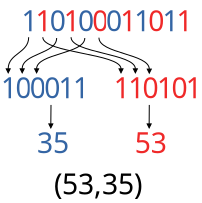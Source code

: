 <?xml version="1.0" encoding="UTF-8"?>
<dia:diagram xmlns:dia="http://www.lysator.liu.se/~alla/dia/">
  <dia:layer name="Background" visible="true" active="true">
    <dia:object type="Standard - BezierLine" version="0" id="O0">
      <dia:attribute name="obj_pos">
        <dia:point val="6.934,1.17"/>
      </dia:attribute>
      <dia:attribute name="obj_bb">
        <dia:rectangle val="5.885,1.915;6.959,3.77"/>
      </dia:attribute>
      <dia:attribute name="bez_points">
        <dia:point val="6.934,1.17"/>
        <dia:point val="6.934,1.97"/>
        <dia:point val="5.91,3.516"/>
        <dia:point val="5.91,4.516"/>
      </dia:attribute>
      <dia:attribute name="corner_types">
        <dia:enum val="0"/>
        <dia:enum val="0"/>
      </dia:attribute>
      <dia:attribute name="line_width">
        <dia:real val="0.05"/>
      </dia:attribute>
      <dia:attribute name="end_arrow">
        <dia:enum val="3"/>
      </dia:attribute>
      <dia:attribute name="end_arrow_length">
        <dia:real val="0.2"/>
      </dia:attribute>
      <dia:attribute name="end_arrow_width">
        <dia:real val="0.2"/>
      </dia:attribute>
      <dia:attribute name="absolute_start_gap">
        <dia:real val="0.3"/>
      </dia:attribute>
      <dia:attribute name="absolute_end_gap">
        <dia:real val="0.3"/>
      </dia:attribute>
      <dia:connections>
        <dia:connection handle="0" to="O6" connection="8"/>
        <dia:connection handle="3" to="O20" connection="8"/>
      </dia:connections>
    </dia:object>
    <dia:object type="Standard - BezierLine" version="0" id="O1">
      <dia:attribute name="obj_pos">
        <dia:point val="8.333,1.19"/>
      </dia:attribute>
      <dia:attribute name="obj_bb">
        <dia:rectangle val="6.585,1.955;8.358,3.771"/>
      </dia:attribute>
      <dia:attribute name="bez_points">
        <dia:point val="8.333,1.19"/>
        <dia:point val="8.333,1.99"/>
        <dia:point val="6.61,3.536"/>
        <dia:point val="6.61,4.536"/>
      </dia:attribute>
      <dia:attribute name="corner_types">
        <dia:enum val="0"/>
        <dia:enum val="0"/>
      </dia:attribute>
      <dia:attribute name="line_width">
        <dia:real val="0.05"/>
      </dia:attribute>
      <dia:attribute name="end_arrow">
        <dia:enum val="3"/>
      </dia:attribute>
      <dia:attribute name="end_arrow_length">
        <dia:real val="0.2"/>
      </dia:attribute>
      <dia:attribute name="end_arrow_width">
        <dia:real val="0.2"/>
      </dia:attribute>
      <dia:attribute name="absolute_start_gap">
        <dia:real val="0.3"/>
      </dia:attribute>
      <dia:attribute name="absolute_end_gap">
        <dia:real val="0.3"/>
      </dia:attribute>
      <dia:connections>
        <dia:connection handle="0" to="O36" connection="8"/>
        <dia:connection handle="3" to="O44" connection="8"/>
      </dia:connections>
    </dia:object>
    <dia:object type="Standard - BezierLine" version="0" id="O2">
      <dia:attribute name="obj_pos">
        <dia:point val="9.74,1.19"/>
      </dia:attribute>
      <dia:attribute name="obj_bb">
        <dia:rectangle val="7.305,1.955;9.765,3.771"/>
      </dia:attribute>
      <dia:attribute name="bez_points">
        <dia:point val="9.74,1.19"/>
        <dia:point val="9.74,1.99"/>
        <dia:point val="7.33,3.536"/>
        <dia:point val="7.33,4.536"/>
      </dia:attribute>
      <dia:attribute name="corner_types">
        <dia:enum val="0"/>
        <dia:enum val="0"/>
      </dia:attribute>
      <dia:attribute name="line_width">
        <dia:real val="0.05"/>
      </dia:attribute>
      <dia:attribute name="end_arrow">
        <dia:enum val="3"/>
      </dia:attribute>
      <dia:attribute name="end_arrow_length">
        <dia:real val="0.2"/>
      </dia:attribute>
      <dia:attribute name="end_arrow_width">
        <dia:real val="0.2"/>
      </dia:attribute>
      <dia:attribute name="absolute_start_gap">
        <dia:real val="0.3"/>
      </dia:attribute>
      <dia:attribute name="absolute_end_gap">
        <dia:real val="0.3"/>
      </dia:attribute>
      <dia:connections>
        <dia:connection handle="0" to="O38" connection="8"/>
        <dia:connection handle="3" to="O46" connection="8"/>
      </dia:connections>
    </dia:object>
    <dia:object type="Standard - BezierLine" version="0" id="O3">
      <dia:attribute name="obj_pos">
        <dia:point val="7.64,1.17"/>
      </dia:attribute>
      <dia:attribute name="obj_bb">
        <dia:rectangle val="7.615,1.915;11.575,3.771"/>
      </dia:attribute>
      <dia:attribute name="bez_points">
        <dia:point val="7.64,1.17"/>
        <dia:point val="7.64,1.97"/>
        <dia:point val="11.55,3.516"/>
        <dia:point val="11.55,4.516"/>
      </dia:attribute>
      <dia:attribute name="corner_types">
        <dia:enum val="0"/>
        <dia:enum val="0"/>
      </dia:attribute>
      <dia:attribute name="line_width">
        <dia:real val="0.05"/>
      </dia:attribute>
      <dia:attribute name="end_arrow">
        <dia:enum val="3"/>
      </dia:attribute>
      <dia:attribute name="end_arrow_length">
        <dia:real val="0.2"/>
      </dia:attribute>
      <dia:attribute name="end_arrow_width">
        <dia:real val="0.2"/>
      </dia:attribute>
      <dia:attribute name="absolute_start_gap">
        <dia:real val="0.3"/>
      </dia:attribute>
      <dia:attribute name="absolute_end_gap">
        <dia:real val="0.3"/>
      </dia:attribute>
      <dia:connections>
        <dia:connection handle="0" to="O8" connection="8"/>
        <dia:connection handle="3" to="O26" connection="8"/>
      </dia:connections>
    </dia:object>
    <dia:object type="Standard - BezierLine" version="0" id="O4">
      <dia:attribute name="obj_pos">
        <dia:point val="9.053,1.17"/>
      </dia:attribute>
      <dia:attribute name="obj_bb">
        <dia:rectangle val="9.028,1.915;12.293,3.771"/>
      </dia:attribute>
      <dia:attribute name="bez_points">
        <dia:point val="9.053,1.17"/>
        <dia:point val="9.053,1.97"/>
        <dia:point val="12.268,3.516"/>
        <dia:point val="12.268,4.516"/>
      </dia:attribute>
      <dia:attribute name="corner_types">
        <dia:enum val="0"/>
        <dia:enum val="0"/>
      </dia:attribute>
      <dia:attribute name="line_width">
        <dia:real val="0.05"/>
      </dia:attribute>
      <dia:attribute name="end_arrow">
        <dia:enum val="3"/>
      </dia:attribute>
      <dia:attribute name="end_arrow_length">
        <dia:real val="0.2"/>
      </dia:attribute>
      <dia:attribute name="end_arrow_width">
        <dia:real val="0.2"/>
      </dia:attribute>
      <dia:attribute name="absolute_start_gap">
        <dia:real val="0.3"/>
      </dia:attribute>
      <dia:attribute name="absolute_end_gap">
        <dia:real val="0.3"/>
      </dia:attribute>
      <dia:connections>
        <dia:connection handle="0" to="O10" connection="8"/>
        <dia:connection handle="3" to="O28" connection="8"/>
      </dia:connections>
    </dia:object>
    <dia:object type="Standard - BezierLine" version="0" id="O5">
      <dia:attribute name="obj_pos">
        <dia:point val="10.447,1.19"/>
      </dia:attribute>
      <dia:attribute name="obj_bb">
        <dia:rectangle val="10.422,1.939;12.989,3.786"/>
      </dia:attribute>
      <dia:attribute name="bez_points">
        <dia:point val="10.447,1.19"/>
        <dia:point val="10.447,1.99"/>
        <dia:point val="12.964,3.536"/>
        <dia:point val="12.964,4.536"/>
      </dia:attribute>
      <dia:attribute name="corner_types">
        <dia:enum val="0"/>
        <dia:enum val="0"/>
      </dia:attribute>
      <dia:attribute name="line_width">
        <dia:real val="0.05"/>
      </dia:attribute>
      <dia:attribute name="end_arrow">
        <dia:enum val="3"/>
      </dia:attribute>
      <dia:attribute name="end_arrow_length">
        <dia:real val="0.2"/>
      </dia:attribute>
      <dia:attribute name="end_arrow_width">
        <dia:real val="0.2"/>
      </dia:attribute>
      <dia:attribute name="absolute_start_gap">
        <dia:real val="0.3"/>
      </dia:attribute>
      <dia:attribute name="absolute_end_gap">
        <dia:real val="0.3"/>
      </dia:attribute>
      <dia:connections>
        <dia:connection handle="0" to="O34" connection="8"/>
        <dia:connection handle="3" to="O50" connection="8"/>
      </dia:connections>
    </dia:object>
    <dia:group>
      <dia:object type="Standard - Box" version="0" id="O6">
        <dia:attribute name="obj_pos">
          <dia:point val="6.694,0.7"/>
        </dia:attribute>
        <dia:attribute name="obj_bb">
          <dia:rectangle val="6.694,0.7;7.174,1.64"/>
        </dia:attribute>
        <dia:attribute name="elem_corner">
          <dia:point val="6.694,0.7"/>
        </dia:attribute>
        <dia:attribute name="elem_width">
          <dia:real val="0.48"/>
        </dia:attribute>
        <dia:attribute name="elem_height">
          <dia:real val="0.94"/>
        </dia:attribute>
        <dia:attribute name="border_width">
          <dia:real val="1.175e-38"/>
        </dia:attribute>
        <dia:attribute name="border_color">
          <dia:color val="#ffffff"/>
        </dia:attribute>
        <dia:attribute name="show_background">
          <dia:boolean val="false"/>
        </dia:attribute>
      </dia:object>
      <dia:object type="Standard - Text" version="1" id="O7">
        <dia:attribute name="obj_pos">
          <dia:point val="6.574,1.64"/>
        </dia:attribute>
        <dia:attribute name="obj_bb">
          <dia:rectangle val="6.574,0.318;7.279,2.025"/>
        </dia:attribute>
        <dia:attribute name="text">
          <dia:composite type="text">
            <dia:attribute name="string">
              <dia:string>#1#</dia:string>
            </dia:attribute>
            <dia:attribute name="font">
              <dia:font family="CM Roman" style="0" name="Courier"/>
            </dia:attribute>
            <dia:attribute name="height">
              <dia:real val="1.764"/>
            </dia:attribute>
            <dia:attribute name="pos">
              <dia:point val="6.574,1.64"/>
            </dia:attribute>
            <dia:attribute name="color">
              <dia:color val="#3465a4"/>
            </dia:attribute>
            <dia:attribute name="alignment">
              <dia:enum val="0"/>
            </dia:attribute>
          </dia:composite>
        </dia:attribute>
        <dia:attribute name="valign">
          <dia:enum val="3"/>
        </dia:attribute>
      </dia:object>
    </dia:group>
    <dia:group>
      <dia:object type="Standard - Box" version="0" id="O8">
        <dia:attribute name="obj_pos">
          <dia:point val="7.4,0.7"/>
        </dia:attribute>
        <dia:attribute name="obj_bb">
          <dia:rectangle val="7.4,0.7;7.88,1.64"/>
        </dia:attribute>
        <dia:attribute name="elem_corner">
          <dia:point val="7.4,0.7"/>
        </dia:attribute>
        <dia:attribute name="elem_width">
          <dia:real val="0.48"/>
        </dia:attribute>
        <dia:attribute name="elem_height">
          <dia:real val="0.94"/>
        </dia:attribute>
        <dia:attribute name="border_width">
          <dia:real val="1.175e-38"/>
        </dia:attribute>
        <dia:attribute name="border_color">
          <dia:color val="#ffffff"/>
        </dia:attribute>
        <dia:attribute name="show_background">
          <dia:boolean val="false"/>
        </dia:attribute>
      </dia:object>
      <dia:object type="Standard - Text" version="1" id="O9">
        <dia:attribute name="obj_pos">
          <dia:point val="7.28,1.64"/>
        </dia:attribute>
        <dia:attribute name="obj_bb">
          <dia:rectangle val="7.28,0.318;7.985,2.025"/>
        </dia:attribute>
        <dia:attribute name="text">
          <dia:composite type="text">
            <dia:attribute name="string">
              <dia:string>#1#</dia:string>
            </dia:attribute>
            <dia:attribute name="font">
              <dia:font family="CM Roman" style="0" name="Courier"/>
            </dia:attribute>
            <dia:attribute name="height">
              <dia:real val="1.764"/>
            </dia:attribute>
            <dia:attribute name="pos">
              <dia:point val="7.28,1.64"/>
            </dia:attribute>
            <dia:attribute name="color">
              <dia:color val="#ef2929"/>
            </dia:attribute>
            <dia:attribute name="alignment">
              <dia:enum val="0"/>
            </dia:attribute>
          </dia:composite>
        </dia:attribute>
        <dia:attribute name="valign">
          <dia:enum val="3"/>
        </dia:attribute>
      </dia:object>
    </dia:group>
    <dia:group>
      <dia:object type="Standard - Box" version="0" id="O10">
        <dia:attribute name="obj_pos">
          <dia:point val="8.813,0.7"/>
        </dia:attribute>
        <dia:attribute name="obj_bb">
          <dia:rectangle val="8.813,0.7;9.293,1.64"/>
        </dia:attribute>
        <dia:attribute name="elem_corner">
          <dia:point val="8.813,0.7"/>
        </dia:attribute>
        <dia:attribute name="elem_width">
          <dia:real val="0.48"/>
        </dia:attribute>
        <dia:attribute name="elem_height">
          <dia:real val="0.94"/>
        </dia:attribute>
        <dia:attribute name="border_width">
          <dia:real val="1.175e-38"/>
        </dia:attribute>
        <dia:attribute name="border_color">
          <dia:color val="#ffffff"/>
        </dia:attribute>
        <dia:attribute name="show_background">
          <dia:boolean val="false"/>
        </dia:attribute>
      </dia:object>
      <dia:object type="Standard - Text" version="1" id="O11">
        <dia:attribute name="obj_pos">
          <dia:point val="8.693,1.64"/>
        </dia:attribute>
        <dia:attribute name="obj_bb">
          <dia:rectangle val="8.693,0.318;9.398,2.025"/>
        </dia:attribute>
        <dia:attribute name="text">
          <dia:composite type="text">
            <dia:attribute name="string">
              <dia:string>#1#</dia:string>
            </dia:attribute>
            <dia:attribute name="font">
              <dia:font family="CM Roman" style="0" name="Courier"/>
            </dia:attribute>
            <dia:attribute name="height">
              <dia:real val="1.764"/>
            </dia:attribute>
            <dia:attribute name="pos">
              <dia:point val="8.693,1.64"/>
            </dia:attribute>
            <dia:attribute name="color">
              <dia:color val="#ef2929"/>
            </dia:attribute>
            <dia:attribute name="alignment">
              <dia:enum val="0"/>
            </dia:attribute>
          </dia:composite>
        </dia:attribute>
        <dia:attribute name="valign">
          <dia:enum val="3"/>
        </dia:attribute>
      </dia:object>
    </dia:group>
    <dia:group>
      <dia:object type="Standard - Box" version="0" id="O12">
        <dia:attribute name="obj_pos">
          <dia:point val="11.628,0.7"/>
        </dia:attribute>
        <dia:attribute name="obj_bb">
          <dia:rectangle val="11.628,0.7;12.108,1.64"/>
        </dia:attribute>
        <dia:attribute name="elem_corner">
          <dia:point val="11.628,0.7"/>
        </dia:attribute>
        <dia:attribute name="elem_width">
          <dia:real val="0.48"/>
        </dia:attribute>
        <dia:attribute name="elem_height">
          <dia:real val="0.94"/>
        </dia:attribute>
        <dia:attribute name="border_width">
          <dia:real val="1.175e-38"/>
        </dia:attribute>
        <dia:attribute name="border_color">
          <dia:color val="#ffffff"/>
        </dia:attribute>
        <dia:attribute name="show_background">
          <dia:boolean val="false"/>
        </dia:attribute>
      </dia:object>
      <dia:object type="Standard - Text" version="1" id="O13">
        <dia:attribute name="obj_pos">
          <dia:point val="11.508,1.64"/>
        </dia:attribute>
        <dia:attribute name="obj_bb">
          <dia:rectangle val="11.508,0.318;12.213,2.025"/>
        </dia:attribute>
        <dia:attribute name="text">
          <dia:composite type="text">
            <dia:attribute name="string">
              <dia:string>#1#</dia:string>
            </dia:attribute>
            <dia:attribute name="font">
              <dia:font family="CM Roman" style="0" name="Courier"/>
            </dia:attribute>
            <dia:attribute name="height">
              <dia:real val="1.764"/>
            </dia:attribute>
            <dia:attribute name="pos">
              <dia:point val="11.508,1.64"/>
            </dia:attribute>
            <dia:attribute name="color">
              <dia:color val="#ef2929"/>
            </dia:attribute>
            <dia:attribute name="alignment">
              <dia:enum val="0"/>
            </dia:attribute>
          </dia:composite>
        </dia:attribute>
        <dia:attribute name="valign">
          <dia:enum val="3"/>
        </dia:attribute>
      </dia:object>
    </dia:group>
    <dia:group>
      <dia:object type="Standard - Box" version="0" id="O14">
        <dia:attribute name="obj_pos">
          <dia:point val="12.334,0.7"/>
        </dia:attribute>
        <dia:attribute name="obj_bb">
          <dia:rectangle val="12.334,0.7;12.814,1.64"/>
        </dia:attribute>
        <dia:attribute name="elem_corner">
          <dia:point val="12.334,0.7"/>
        </dia:attribute>
        <dia:attribute name="elem_width">
          <dia:real val="0.48"/>
        </dia:attribute>
        <dia:attribute name="elem_height">
          <dia:real val="0.94"/>
        </dia:attribute>
        <dia:attribute name="border_width">
          <dia:real val="1.175e-38"/>
        </dia:attribute>
        <dia:attribute name="border_color">
          <dia:color val="#ffffff"/>
        </dia:attribute>
        <dia:attribute name="show_background">
          <dia:boolean val="false"/>
        </dia:attribute>
      </dia:object>
      <dia:object type="Standard - Text" version="1" id="O15">
        <dia:attribute name="obj_pos">
          <dia:point val="12.214,1.64"/>
        </dia:attribute>
        <dia:attribute name="obj_bb">
          <dia:rectangle val="12.214,0.318;12.919,2.025"/>
        </dia:attribute>
        <dia:attribute name="text">
          <dia:composite type="text">
            <dia:attribute name="string">
              <dia:string>#1#</dia:string>
            </dia:attribute>
            <dia:attribute name="font">
              <dia:font family="CM Roman" style="0" name="Courier"/>
            </dia:attribute>
            <dia:attribute name="height">
              <dia:real val="1.764"/>
            </dia:attribute>
            <dia:attribute name="pos">
              <dia:point val="12.214,1.64"/>
            </dia:attribute>
            <dia:attribute name="color">
              <dia:color val="#3465a4"/>
            </dia:attribute>
            <dia:attribute name="alignment">
              <dia:enum val="0"/>
            </dia:attribute>
          </dia:composite>
        </dia:attribute>
        <dia:attribute name="valign">
          <dia:enum val="3"/>
        </dia:attribute>
      </dia:object>
    </dia:group>
    <dia:group>
      <dia:object type="Standard - Box" version="0" id="O16">
        <dia:attribute name="obj_pos">
          <dia:point val="13.746,0.7"/>
        </dia:attribute>
        <dia:attribute name="obj_bb">
          <dia:rectangle val="13.746,0.7;14.226,1.64"/>
        </dia:attribute>
        <dia:attribute name="elem_corner">
          <dia:point val="13.746,0.7"/>
        </dia:attribute>
        <dia:attribute name="elem_width">
          <dia:real val="0.48"/>
        </dia:attribute>
        <dia:attribute name="elem_height">
          <dia:real val="0.94"/>
        </dia:attribute>
        <dia:attribute name="border_width">
          <dia:real val="1.175e-38"/>
        </dia:attribute>
        <dia:attribute name="border_color">
          <dia:color val="#ffffff"/>
        </dia:attribute>
        <dia:attribute name="show_background">
          <dia:boolean val="false"/>
        </dia:attribute>
      </dia:object>
      <dia:object type="Standard - Text" version="1" id="O17">
        <dia:attribute name="obj_pos">
          <dia:point val="13.626,1.64"/>
        </dia:attribute>
        <dia:attribute name="obj_bb">
          <dia:rectangle val="13.626,0.318;14.331,2.025"/>
        </dia:attribute>
        <dia:attribute name="text">
          <dia:composite type="text">
            <dia:attribute name="string">
              <dia:string>#1#</dia:string>
            </dia:attribute>
            <dia:attribute name="font">
              <dia:font family="CM Roman" style="0" name="Courier"/>
            </dia:attribute>
            <dia:attribute name="height">
              <dia:real val="1.764"/>
            </dia:attribute>
            <dia:attribute name="pos">
              <dia:point val="13.626,1.64"/>
            </dia:attribute>
            <dia:attribute name="color">
              <dia:color val="#3465a4"/>
            </dia:attribute>
            <dia:attribute name="alignment">
              <dia:enum val="0"/>
            </dia:attribute>
          </dia:composite>
        </dia:attribute>
        <dia:attribute name="valign">
          <dia:enum val="3"/>
        </dia:attribute>
      </dia:object>
    </dia:group>
    <dia:group>
      <dia:object type="Standard - Box" version="0" id="O18">
        <dia:attribute name="obj_pos">
          <dia:point val="14.445,0.7"/>
        </dia:attribute>
        <dia:attribute name="obj_bb">
          <dia:rectangle val="14.445,0.7;14.925,1.64"/>
        </dia:attribute>
        <dia:attribute name="elem_corner">
          <dia:point val="14.445,0.7"/>
        </dia:attribute>
        <dia:attribute name="elem_width">
          <dia:real val="0.48"/>
        </dia:attribute>
        <dia:attribute name="elem_height">
          <dia:real val="0.94"/>
        </dia:attribute>
        <dia:attribute name="border_width">
          <dia:real val="1.175e-38"/>
        </dia:attribute>
        <dia:attribute name="border_color">
          <dia:color val="#ffffff"/>
        </dia:attribute>
        <dia:attribute name="show_background">
          <dia:boolean val="false"/>
        </dia:attribute>
      </dia:object>
      <dia:object type="Standard - Text" version="1" id="O19">
        <dia:attribute name="obj_pos">
          <dia:point val="14.325,1.64"/>
        </dia:attribute>
        <dia:attribute name="obj_bb">
          <dia:rectangle val="14.325,0.318;15.03,2.025"/>
        </dia:attribute>
        <dia:attribute name="text">
          <dia:composite type="text">
            <dia:attribute name="string">
              <dia:string>#1#</dia:string>
            </dia:attribute>
            <dia:attribute name="font">
              <dia:font family="CM Roman" style="0" name="Courier"/>
            </dia:attribute>
            <dia:attribute name="height">
              <dia:real val="1.764"/>
            </dia:attribute>
            <dia:attribute name="pos">
              <dia:point val="14.325,1.64"/>
            </dia:attribute>
            <dia:attribute name="color">
              <dia:color val="#ef2929"/>
            </dia:attribute>
            <dia:attribute name="alignment">
              <dia:enum val="0"/>
            </dia:attribute>
          </dia:composite>
        </dia:attribute>
        <dia:attribute name="valign">
          <dia:enum val="3"/>
        </dia:attribute>
      </dia:object>
    </dia:group>
    <dia:group>
      <dia:object type="Standard - Box" version="0" id="O20">
        <dia:attribute name="obj_pos">
          <dia:point val="5.67,4.046"/>
        </dia:attribute>
        <dia:attribute name="obj_bb">
          <dia:rectangle val="5.67,4.046;6.15,4.986"/>
        </dia:attribute>
        <dia:attribute name="elem_corner">
          <dia:point val="5.67,4.046"/>
        </dia:attribute>
        <dia:attribute name="elem_width">
          <dia:real val="0.48"/>
        </dia:attribute>
        <dia:attribute name="elem_height">
          <dia:real val="0.94"/>
        </dia:attribute>
        <dia:attribute name="border_width">
          <dia:real val="1.175e-38"/>
        </dia:attribute>
        <dia:attribute name="border_color">
          <dia:color val="#ffffff"/>
        </dia:attribute>
        <dia:attribute name="show_background">
          <dia:boolean val="false"/>
        </dia:attribute>
      </dia:object>
      <dia:object type="Standard - Text" version="1" id="O21">
        <dia:attribute name="obj_pos">
          <dia:point val="5.55,4.986"/>
        </dia:attribute>
        <dia:attribute name="obj_bb">
          <dia:rectangle val="5.55,3.663;6.255,5.371"/>
        </dia:attribute>
        <dia:attribute name="text">
          <dia:composite type="text">
            <dia:attribute name="string">
              <dia:string>#1#</dia:string>
            </dia:attribute>
            <dia:attribute name="font">
              <dia:font family="CM Roman" style="0" name="Courier"/>
            </dia:attribute>
            <dia:attribute name="height">
              <dia:real val="1.764"/>
            </dia:attribute>
            <dia:attribute name="pos">
              <dia:point val="5.55,4.986"/>
            </dia:attribute>
            <dia:attribute name="color">
              <dia:color val="#3465a4"/>
            </dia:attribute>
            <dia:attribute name="alignment">
              <dia:enum val="0"/>
            </dia:attribute>
          </dia:composite>
        </dia:attribute>
        <dia:attribute name="valign">
          <dia:enum val="3"/>
        </dia:attribute>
      </dia:object>
    </dia:group>
    <dia:group>
      <dia:object type="Standard - Box" version="0" id="O22">
        <dia:attribute name="obj_pos">
          <dia:point val="8.55,4.046"/>
        </dia:attribute>
        <dia:attribute name="obj_bb">
          <dia:rectangle val="8.55,4.046;9.03,4.986"/>
        </dia:attribute>
        <dia:attribute name="elem_corner">
          <dia:point val="8.55,4.046"/>
        </dia:attribute>
        <dia:attribute name="elem_width">
          <dia:real val="0.48"/>
        </dia:attribute>
        <dia:attribute name="elem_height">
          <dia:real val="0.94"/>
        </dia:attribute>
        <dia:attribute name="border_width">
          <dia:real val="1.175e-38"/>
        </dia:attribute>
        <dia:attribute name="border_color">
          <dia:color val="#ffffff"/>
        </dia:attribute>
        <dia:attribute name="show_background">
          <dia:boolean val="false"/>
        </dia:attribute>
      </dia:object>
      <dia:object type="Standard - Text" version="1" id="O23">
        <dia:attribute name="obj_pos">
          <dia:point val="8.43,4.986"/>
        </dia:attribute>
        <dia:attribute name="obj_bb">
          <dia:rectangle val="8.43,3.663;9.135,5.371"/>
        </dia:attribute>
        <dia:attribute name="text">
          <dia:composite type="text">
            <dia:attribute name="string">
              <dia:string>#1#</dia:string>
            </dia:attribute>
            <dia:attribute name="font">
              <dia:font family="CM Roman" style="0" name="Courier"/>
            </dia:attribute>
            <dia:attribute name="height">
              <dia:real val="1.764"/>
            </dia:attribute>
            <dia:attribute name="pos">
              <dia:point val="8.43,4.986"/>
            </dia:attribute>
            <dia:attribute name="color">
              <dia:color val="#3465a4"/>
            </dia:attribute>
            <dia:attribute name="alignment">
              <dia:enum val="0"/>
            </dia:attribute>
          </dia:composite>
        </dia:attribute>
        <dia:attribute name="valign">
          <dia:enum val="3"/>
        </dia:attribute>
      </dia:object>
    </dia:group>
    <dia:group>
      <dia:object type="Standard - Box" version="0" id="O24">
        <dia:attribute name="obj_pos">
          <dia:point val="9.27,4.046"/>
        </dia:attribute>
        <dia:attribute name="obj_bb">
          <dia:rectangle val="9.27,4.046;9.75,4.986"/>
        </dia:attribute>
        <dia:attribute name="elem_corner">
          <dia:point val="9.27,4.046"/>
        </dia:attribute>
        <dia:attribute name="elem_width">
          <dia:real val="0.48"/>
        </dia:attribute>
        <dia:attribute name="elem_height">
          <dia:real val="0.94"/>
        </dia:attribute>
        <dia:attribute name="border_width">
          <dia:real val="1.175e-38"/>
        </dia:attribute>
        <dia:attribute name="border_color">
          <dia:color val="#ffffff"/>
        </dia:attribute>
        <dia:attribute name="show_background">
          <dia:boolean val="false"/>
        </dia:attribute>
      </dia:object>
      <dia:object type="Standard - Text" version="1" id="O25">
        <dia:attribute name="obj_pos">
          <dia:point val="9.15,4.986"/>
        </dia:attribute>
        <dia:attribute name="obj_bb">
          <dia:rectangle val="9.15,3.663;9.855,5.371"/>
        </dia:attribute>
        <dia:attribute name="text">
          <dia:composite type="text">
            <dia:attribute name="string">
              <dia:string>#1#</dia:string>
            </dia:attribute>
            <dia:attribute name="font">
              <dia:font family="CM Roman" style="0" name="Courier"/>
            </dia:attribute>
            <dia:attribute name="height">
              <dia:real val="1.764"/>
            </dia:attribute>
            <dia:attribute name="pos">
              <dia:point val="9.15,4.986"/>
            </dia:attribute>
            <dia:attribute name="color">
              <dia:color val="#3465a4"/>
            </dia:attribute>
            <dia:attribute name="alignment">
              <dia:enum val="0"/>
            </dia:attribute>
          </dia:composite>
        </dia:attribute>
        <dia:attribute name="valign">
          <dia:enum val="3"/>
        </dia:attribute>
      </dia:object>
    </dia:group>
    <dia:group>
      <dia:object type="Standard - Box" version="0" id="O26">
        <dia:attribute name="obj_pos">
          <dia:point val="11.31,4.046"/>
        </dia:attribute>
        <dia:attribute name="obj_bb">
          <dia:rectangle val="11.31,4.046;11.79,4.986"/>
        </dia:attribute>
        <dia:attribute name="elem_corner">
          <dia:point val="11.31,4.046"/>
        </dia:attribute>
        <dia:attribute name="elem_width">
          <dia:real val="0.48"/>
        </dia:attribute>
        <dia:attribute name="elem_height">
          <dia:real val="0.94"/>
        </dia:attribute>
        <dia:attribute name="border_width">
          <dia:real val="1.175e-38"/>
        </dia:attribute>
        <dia:attribute name="border_color">
          <dia:color val="#ffffff"/>
        </dia:attribute>
        <dia:attribute name="show_background">
          <dia:boolean val="false"/>
        </dia:attribute>
      </dia:object>
      <dia:object type="Standard - Text" version="1" id="O27">
        <dia:attribute name="obj_pos">
          <dia:point val="11.19,4.986"/>
        </dia:attribute>
        <dia:attribute name="obj_bb">
          <dia:rectangle val="11.19,3.663;11.895,5.371"/>
        </dia:attribute>
        <dia:attribute name="text">
          <dia:composite type="text">
            <dia:attribute name="string">
              <dia:string>#1#</dia:string>
            </dia:attribute>
            <dia:attribute name="font">
              <dia:font family="CM Roman" style="0" name="Courier"/>
            </dia:attribute>
            <dia:attribute name="height">
              <dia:real val="1.764"/>
            </dia:attribute>
            <dia:attribute name="pos">
              <dia:point val="11.19,4.986"/>
            </dia:attribute>
            <dia:attribute name="color">
              <dia:color val="#ef2929"/>
            </dia:attribute>
            <dia:attribute name="alignment">
              <dia:enum val="0"/>
            </dia:attribute>
          </dia:composite>
        </dia:attribute>
        <dia:attribute name="valign">
          <dia:enum val="3"/>
        </dia:attribute>
      </dia:object>
    </dia:group>
    <dia:group>
      <dia:object type="Standard - Box" version="0" id="O28">
        <dia:attribute name="obj_pos">
          <dia:point val="12.028,4.046"/>
        </dia:attribute>
        <dia:attribute name="obj_bb">
          <dia:rectangle val="12.028,4.046;12.508,4.986"/>
        </dia:attribute>
        <dia:attribute name="elem_corner">
          <dia:point val="12.028,4.046"/>
        </dia:attribute>
        <dia:attribute name="elem_width">
          <dia:real val="0.48"/>
        </dia:attribute>
        <dia:attribute name="elem_height">
          <dia:real val="0.94"/>
        </dia:attribute>
        <dia:attribute name="border_width">
          <dia:real val="1.175e-38"/>
        </dia:attribute>
        <dia:attribute name="border_color">
          <dia:color val="#ffffff"/>
        </dia:attribute>
        <dia:attribute name="show_background">
          <dia:boolean val="false"/>
        </dia:attribute>
      </dia:object>
      <dia:object type="Standard - Text" version="1" id="O29">
        <dia:attribute name="obj_pos">
          <dia:point val="11.908,4.986"/>
        </dia:attribute>
        <dia:attribute name="obj_bb">
          <dia:rectangle val="11.908,3.663;12.613,5.371"/>
        </dia:attribute>
        <dia:attribute name="text">
          <dia:composite type="text">
            <dia:attribute name="string">
              <dia:string>#1#</dia:string>
            </dia:attribute>
            <dia:attribute name="font">
              <dia:font family="CM Roman" style="0" name="Courier"/>
            </dia:attribute>
            <dia:attribute name="height">
              <dia:real val="1.764"/>
            </dia:attribute>
            <dia:attribute name="pos">
              <dia:point val="11.908,4.986"/>
            </dia:attribute>
            <dia:attribute name="color">
              <dia:color val="#ef2929"/>
            </dia:attribute>
            <dia:attribute name="alignment">
              <dia:enum val="0"/>
            </dia:attribute>
          </dia:composite>
        </dia:attribute>
        <dia:attribute name="valign">
          <dia:enum val="3"/>
        </dia:attribute>
      </dia:object>
    </dia:group>
    <dia:group>
      <dia:object type="Standard - Box" version="0" id="O30">
        <dia:attribute name="obj_pos">
          <dia:point val="13.467,4.046"/>
        </dia:attribute>
        <dia:attribute name="obj_bb">
          <dia:rectangle val="13.467,4.046;13.947,4.986"/>
        </dia:attribute>
        <dia:attribute name="elem_corner">
          <dia:point val="13.467,4.046"/>
        </dia:attribute>
        <dia:attribute name="elem_width">
          <dia:real val="0.48"/>
        </dia:attribute>
        <dia:attribute name="elem_height">
          <dia:real val="0.94"/>
        </dia:attribute>
        <dia:attribute name="border_width">
          <dia:real val="1.175e-38"/>
        </dia:attribute>
        <dia:attribute name="border_color">
          <dia:color val="#ffffff"/>
        </dia:attribute>
        <dia:attribute name="show_background">
          <dia:boolean val="false"/>
        </dia:attribute>
      </dia:object>
      <dia:object type="Standard - Text" version="1" id="O31">
        <dia:attribute name="obj_pos">
          <dia:point val="13.347,4.986"/>
        </dia:attribute>
        <dia:attribute name="obj_bb">
          <dia:rectangle val="13.347,3.663;14.052,5.371"/>
        </dia:attribute>
        <dia:attribute name="text">
          <dia:composite type="text">
            <dia:attribute name="string">
              <dia:string>#1#</dia:string>
            </dia:attribute>
            <dia:attribute name="font">
              <dia:font family="CM Roman" style="0" name="Courier"/>
            </dia:attribute>
            <dia:attribute name="height">
              <dia:real val="1.764"/>
            </dia:attribute>
            <dia:attribute name="pos">
              <dia:point val="13.347,4.986"/>
            </dia:attribute>
            <dia:attribute name="color">
              <dia:color val="#ef2929"/>
            </dia:attribute>
            <dia:attribute name="alignment">
              <dia:enum val="0"/>
            </dia:attribute>
          </dia:composite>
        </dia:attribute>
        <dia:attribute name="valign">
          <dia:enum val="3"/>
        </dia:attribute>
      </dia:object>
    </dia:group>
    <dia:group>
      <dia:object type="Standard - Box" version="0" id="O32">
        <dia:attribute name="obj_pos">
          <dia:point val="14.91,4.046"/>
        </dia:attribute>
        <dia:attribute name="obj_bb">
          <dia:rectangle val="14.91,4.046;15.39,4.986"/>
        </dia:attribute>
        <dia:attribute name="elem_corner">
          <dia:point val="14.91,4.046"/>
        </dia:attribute>
        <dia:attribute name="elem_width">
          <dia:real val="0.48"/>
        </dia:attribute>
        <dia:attribute name="elem_height">
          <dia:real val="0.94"/>
        </dia:attribute>
        <dia:attribute name="border_width">
          <dia:real val="1.175e-38"/>
        </dia:attribute>
        <dia:attribute name="border_color">
          <dia:color val="#ffffff"/>
        </dia:attribute>
        <dia:attribute name="show_background">
          <dia:boolean val="false"/>
        </dia:attribute>
      </dia:object>
      <dia:object type="Standard - Text" version="1" id="O33">
        <dia:attribute name="obj_pos">
          <dia:point val="14.79,4.986"/>
        </dia:attribute>
        <dia:attribute name="obj_bb">
          <dia:rectangle val="14.79,3.663;15.495,5.371"/>
        </dia:attribute>
        <dia:attribute name="text">
          <dia:composite type="text">
            <dia:attribute name="string">
              <dia:string>#1#</dia:string>
            </dia:attribute>
            <dia:attribute name="font">
              <dia:font family="CM Roman" style="0" name="Courier"/>
            </dia:attribute>
            <dia:attribute name="height">
              <dia:real val="1.764"/>
            </dia:attribute>
            <dia:attribute name="pos">
              <dia:point val="14.79,4.986"/>
            </dia:attribute>
            <dia:attribute name="color">
              <dia:color val="#ef2929"/>
            </dia:attribute>
            <dia:attribute name="alignment">
              <dia:enum val="0"/>
            </dia:attribute>
          </dia:composite>
        </dia:attribute>
        <dia:attribute name="valign">
          <dia:enum val="3"/>
        </dia:attribute>
      </dia:object>
    </dia:group>
    <dia:group>
      <dia:object type="Standard - Box" version="0" id="O34">
        <dia:attribute name="obj_pos">
          <dia:point val="10.127,0.7"/>
        </dia:attribute>
        <dia:attribute name="obj_bb">
          <dia:rectangle val="10.127,0.7;10.767,1.68"/>
        </dia:attribute>
        <dia:attribute name="elem_corner">
          <dia:point val="10.127,0.7"/>
        </dia:attribute>
        <dia:attribute name="elem_width">
          <dia:real val="0.64"/>
        </dia:attribute>
        <dia:attribute name="elem_height">
          <dia:real val="0.98"/>
        </dia:attribute>
        <dia:attribute name="border_width">
          <dia:real val="1.175e-38"/>
        </dia:attribute>
        <dia:attribute name="border_color">
          <dia:color val="#ffffff"/>
        </dia:attribute>
        <dia:attribute name="show_background">
          <dia:boolean val="false"/>
        </dia:attribute>
      </dia:object>
      <dia:object type="Standard - Text" version="1" id="O35">
        <dia:attribute name="obj_pos">
          <dia:point val="10.107,1.64"/>
        </dia:attribute>
        <dia:attribute name="obj_bb">
          <dia:rectangle val="10.107,0.318;10.812,2.025"/>
        </dia:attribute>
        <dia:attribute name="text">
          <dia:composite type="text">
            <dia:attribute name="string">
              <dia:string>#0#</dia:string>
            </dia:attribute>
            <dia:attribute name="font">
              <dia:font family="CM Roman" style="0" name="Courier"/>
            </dia:attribute>
            <dia:attribute name="height">
              <dia:real val="1.764"/>
            </dia:attribute>
            <dia:attribute name="pos">
              <dia:point val="10.107,1.64"/>
            </dia:attribute>
            <dia:attribute name="color">
              <dia:color val="#ef2929"/>
            </dia:attribute>
            <dia:attribute name="alignment">
              <dia:enum val="0"/>
            </dia:attribute>
          </dia:composite>
        </dia:attribute>
        <dia:attribute name="valign">
          <dia:enum val="3"/>
        </dia:attribute>
      </dia:object>
    </dia:group>
    <dia:group>
      <dia:object type="Standard - Box" version="0" id="O36">
        <dia:attribute name="obj_pos">
          <dia:point val="8.013,0.7"/>
        </dia:attribute>
        <dia:attribute name="obj_bb">
          <dia:rectangle val="8.013,0.7;8.653,1.68"/>
        </dia:attribute>
        <dia:attribute name="elem_corner">
          <dia:point val="8.013,0.7"/>
        </dia:attribute>
        <dia:attribute name="elem_width">
          <dia:real val="0.64"/>
        </dia:attribute>
        <dia:attribute name="elem_height">
          <dia:real val="0.98"/>
        </dia:attribute>
        <dia:attribute name="border_width">
          <dia:real val="1.175e-38"/>
        </dia:attribute>
        <dia:attribute name="border_color">
          <dia:color val="#ffffff"/>
        </dia:attribute>
        <dia:attribute name="show_background">
          <dia:boolean val="false"/>
        </dia:attribute>
      </dia:object>
      <dia:object type="Standard - Text" version="1" id="O37">
        <dia:attribute name="obj_pos">
          <dia:point val="7.993,1.64"/>
        </dia:attribute>
        <dia:attribute name="obj_bb">
          <dia:rectangle val="7.993,0.318;8.698,2.025"/>
        </dia:attribute>
        <dia:attribute name="text">
          <dia:composite type="text">
            <dia:attribute name="string">
              <dia:string>#0#</dia:string>
            </dia:attribute>
            <dia:attribute name="font">
              <dia:font family="CM Roman" style="0" name="Courier"/>
            </dia:attribute>
            <dia:attribute name="height">
              <dia:real val="1.764"/>
            </dia:attribute>
            <dia:attribute name="pos">
              <dia:point val="7.993,1.64"/>
            </dia:attribute>
            <dia:attribute name="color">
              <dia:color val="#3465a4"/>
            </dia:attribute>
            <dia:attribute name="alignment">
              <dia:enum val="0"/>
            </dia:attribute>
          </dia:composite>
        </dia:attribute>
        <dia:attribute name="valign">
          <dia:enum val="3"/>
        </dia:attribute>
      </dia:object>
    </dia:group>
    <dia:group>
      <dia:object type="Standard - Box" version="0" id="O38">
        <dia:attribute name="obj_pos">
          <dia:point val="9.42,0.7"/>
        </dia:attribute>
        <dia:attribute name="obj_bb">
          <dia:rectangle val="9.42,0.7;10.06,1.68"/>
        </dia:attribute>
        <dia:attribute name="elem_corner">
          <dia:point val="9.42,0.7"/>
        </dia:attribute>
        <dia:attribute name="elem_width">
          <dia:real val="0.64"/>
        </dia:attribute>
        <dia:attribute name="elem_height">
          <dia:real val="0.98"/>
        </dia:attribute>
        <dia:attribute name="border_width">
          <dia:real val="1.175e-38"/>
        </dia:attribute>
        <dia:attribute name="border_color">
          <dia:color val="#ffffff"/>
        </dia:attribute>
        <dia:attribute name="show_background">
          <dia:boolean val="false"/>
        </dia:attribute>
      </dia:object>
      <dia:object type="Standard - Text" version="1" id="O39">
        <dia:attribute name="obj_pos">
          <dia:point val="9.4,1.64"/>
        </dia:attribute>
        <dia:attribute name="obj_bb">
          <dia:rectangle val="9.4,0.318;10.105,2.025"/>
        </dia:attribute>
        <dia:attribute name="text">
          <dia:composite type="text">
            <dia:attribute name="string">
              <dia:string>#0#</dia:string>
            </dia:attribute>
            <dia:attribute name="font">
              <dia:font family="CM Roman" style="0" name="Courier"/>
            </dia:attribute>
            <dia:attribute name="height">
              <dia:real val="1.764"/>
            </dia:attribute>
            <dia:attribute name="pos">
              <dia:point val="9.4,1.64"/>
            </dia:attribute>
            <dia:attribute name="color">
              <dia:color val="#3465a4"/>
            </dia:attribute>
            <dia:attribute name="alignment">
              <dia:enum val="0"/>
            </dia:attribute>
          </dia:composite>
        </dia:attribute>
        <dia:attribute name="valign">
          <dia:enum val="3"/>
        </dia:attribute>
      </dia:object>
    </dia:group>
    <dia:group>
      <dia:object type="Standard - Box" version="0" id="O40">
        <dia:attribute name="obj_pos">
          <dia:point val="10.822,0.7"/>
        </dia:attribute>
        <dia:attribute name="obj_bb">
          <dia:rectangle val="10.822,0.7;11.462,1.68"/>
        </dia:attribute>
        <dia:attribute name="elem_corner">
          <dia:point val="10.822,0.7"/>
        </dia:attribute>
        <dia:attribute name="elem_width">
          <dia:real val="0.64"/>
        </dia:attribute>
        <dia:attribute name="elem_height">
          <dia:real val="0.98"/>
        </dia:attribute>
        <dia:attribute name="border_width">
          <dia:real val="1.175e-38"/>
        </dia:attribute>
        <dia:attribute name="border_color">
          <dia:color val="#ffffff"/>
        </dia:attribute>
        <dia:attribute name="show_background">
          <dia:boolean val="false"/>
        </dia:attribute>
      </dia:object>
      <dia:object type="Standard - Text" version="1" id="O41">
        <dia:attribute name="obj_pos">
          <dia:point val="10.802,1.64"/>
        </dia:attribute>
        <dia:attribute name="obj_bb">
          <dia:rectangle val="10.802,0.318;11.507,2.025"/>
        </dia:attribute>
        <dia:attribute name="text">
          <dia:composite type="text">
            <dia:attribute name="string">
              <dia:string>#0#</dia:string>
            </dia:attribute>
            <dia:attribute name="font">
              <dia:font family="CM Roman" style="0" name="Courier"/>
            </dia:attribute>
            <dia:attribute name="height">
              <dia:real val="1.764"/>
            </dia:attribute>
            <dia:attribute name="pos">
              <dia:point val="10.802,1.64"/>
            </dia:attribute>
            <dia:attribute name="color">
              <dia:color val="#3465a4"/>
            </dia:attribute>
            <dia:attribute name="alignment">
              <dia:enum val="0"/>
            </dia:attribute>
          </dia:composite>
        </dia:attribute>
        <dia:attribute name="valign">
          <dia:enum val="3"/>
        </dia:attribute>
      </dia:object>
    </dia:group>
    <dia:group>
      <dia:object type="Standard - Box" version="0" id="O42">
        <dia:attribute name="obj_pos">
          <dia:point val="12.933,0.7"/>
        </dia:attribute>
        <dia:attribute name="obj_bb">
          <dia:rectangle val="12.933,0.7;13.573,1.68"/>
        </dia:attribute>
        <dia:attribute name="elem_corner">
          <dia:point val="12.933,0.7"/>
        </dia:attribute>
        <dia:attribute name="elem_width">
          <dia:real val="0.64"/>
        </dia:attribute>
        <dia:attribute name="elem_height">
          <dia:real val="0.98"/>
        </dia:attribute>
        <dia:attribute name="border_width">
          <dia:real val="1.175e-38"/>
        </dia:attribute>
        <dia:attribute name="border_color">
          <dia:color val="#ffffff"/>
        </dia:attribute>
        <dia:attribute name="show_background">
          <dia:boolean val="false"/>
        </dia:attribute>
      </dia:object>
      <dia:object type="Standard - Text" version="1" id="O43">
        <dia:attribute name="obj_pos">
          <dia:point val="12.913,1.64"/>
        </dia:attribute>
        <dia:attribute name="obj_bb">
          <dia:rectangle val="12.913,0.318;13.618,2.025"/>
        </dia:attribute>
        <dia:attribute name="text">
          <dia:composite type="text">
            <dia:attribute name="string">
              <dia:string>#0#</dia:string>
            </dia:attribute>
            <dia:attribute name="font">
              <dia:font family="CM Roman" style="0" name="Courier"/>
            </dia:attribute>
            <dia:attribute name="height">
              <dia:real val="1.764"/>
            </dia:attribute>
            <dia:attribute name="pos">
              <dia:point val="12.913,1.64"/>
            </dia:attribute>
            <dia:attribute name="color">
              <dia:color val="#ef2929"/>
            </dia:attribute>
            <dia:attribute name="alignment">
              <dia:enum val="0"/>
            </dia:attribute>
          </dia:composite>
        </dia:attribute>
        <dia:attribute name="valign">
          <dia:enum val="3"/>
        </dia:attribute>
      </dia:object>
    </dia:group>
    <dia:group>
      <dia:object type="Standard - Box" version="0" id="O44">
        <dia:attribute name="obj_pos">
          <dia:point val="6.29,4.046"/>
        </dia:attribute>
        <dia:attribute name="obj_bb">
          <dia:rectangle val="6.29,4.046;6.93,5.026"/>
        </dia:attribute>
        <dia:attribute name="elem_corner">
          <dia:point val="6.29,4.046"/>
        </dia:attribute>
        <dia:attribute name="elem_width">
          <dia:real val="0.64"/>
        </dia:attribute>
        <dia:attribute name="elem_height">
          <dia:real val="0.98"/>
        </dia:attribute>
        <dia:attribute name="border_width">
          <dia:real val="1.175e-38"/>
        </dia:attribute>
        <dia:attribute name="border_color">
          <dia:color val="#ffffff"/>
        </dia:attribute>
        <dia:attribute name="show_background">
          <dia:boolean val="false"/>
        </dia:attribute>
      </dia:object>
      <dia:object type="Standard - Text" version="1" id="O45">
        <dia:attribute name="obj_pos">
          <dia:point val="6.27,4.986"/>
        </dia:attribute>
        <dia:attribute name="obj_bb">
          <dia:rectangle val="6.27,3.663;6.975,5.371"/>
        </dia:attribute>
        <dia:attribute name="text">
          <dia:composite type="text">
            <dia:attribute name="string">
              <dia:string>#0#</dia:string>
            </dia:attribute>
            <dia:attribute name="font">
              <dia:font family="CM Roman" style="0" name="Courier"/>
            </dia:attribute>
            <dia:attribute name="height">
              <dia:real val="1.764"/>
            </dia:attribute>
            <dia:attribute name="pos">
              <dia:point val="6.27,4.986"/>
            </dia:attribute>
            <dia:attribute name="color">
              <dia:color val="#3465a4"/>
            </dia:attribute>
            <dia:attribute name="alignment">
              <dia:enum val="0"/>
            </dia:attribute>
          </dia:composite>
        </dia:attribute>
        <dia:attribute name="valign">
          <dia:enum val="3"/>
        </dia:attribute>
      </dia:object>
    </dia:group>
    <dia:group>
      <dia:object type="Standard - Box" version="0" id="O46">
        <dia:attribute name="obj_pos">
          <dia:point val="7.01,4.046"/>
        </dia:attribute>
        <dia:attribute name="obj_bb">
          <dia:rectangle val="7.01,4.046;7.65,5.026"/>
        </dia:attribute>
        <dia:attribute name="elem_corner">
          <dia:point val="7.01,4.046"/>
        </dia:attribute>
        <dia:attribute name="elem_width">
          <dia:real val="0.64"/>
        </dia:attribute>
        <dia:attribute name="elem_height">
          <dia:real val="0.98"/>
        </dia:attribute>
        <dia:attribute name="border_width">
          <dia:real val="1.175e-38"/>
        </dia:attribute>
        <dia:attribute name="border_color">
          <dia:color val="#ffffff"/>
        </dia:attribute>
        <dia:attribute name="show_background">
          <dia:boolean val="false"/>
        </dia:attribute>
      </dia:object>
      <dia:object type="Standard - Text" version="1" id="O47">
        <dia:attribute name="obj_pos">
          <dia:point val="6.99,4.986"/>
        </dia:attribute>
        <dia:attribute name="obj_bb">
          <dia:rectangle val="6.99,3.663;7.695,5.371"/>
        </dia:attribute>
        <dia:attribute name="text">
          <dia:composite type="text">
            <dia:attribute name="string">
              <dia:string>#0#</dia:string>
            </dia:attribute>
            <dia:attribute name="font">
              <dia:font family="CM Roman" style="0" name="Courier"/>
            </dia:attribute>
            <dia:attribute name="height">
              <dia:real val="1.764"/>
            </dia:attribute>
            <dia:attribute name="pos">
              <dia:point val="6.99,4.986"/>
            </dia:attribute>
            <dia:attribute name="color">
              <dia:color val="#3465a4"/>
            </dia:attribute>
            <dia:attribute name="alignment">
              <dia:enum val="0"/>
            </dia:attribute>
          </dia:composite>
        </dia:attribute>
        <dia:attribute name="valign">
          <dia:enum val="3"/>
        </dia:attribute>
      </dia:object>
    </dia:group>
    <dia:group>
      <dia:object type="Standard - Box" version="0" id="O48">
        <dia:attribute name="obj_pos">
          <dia:point val="7.73,4.046"/>
        </dia:attribute>
        <dia:attribute name="obj_bb">
          <dia:rectangle val="7.73,4.046;8.37,5.026"/>
        </dia:attribute>
        <dia:attribute name="elem_corner">
          <dia:point val="7.73,4.046"/>
        </dia:attribute>
        <dia:attribute name="elem_width">
          <dia:real val="0.64"/>
        </dia:attribute>
        <dia:attribute name="elem_height">
          <dia:real val="0.98"/>
        </dia:attribute>
        <dia:attribute name="border_width">
          <dia:real val="1.175e-38"/>
        </dia:attribute>
        <dia:attribute name="border_color">
          <dia:color val="#ffffff"/>
        </dia:attribute>
        <dia:attribute name="show_background">
          <dia:boolean val="false"/>
        </dia:attribute>
      </dia:object>
      <dia:object type="Standard - Text" version="1" id="O49">
        <dia:attribute name="obj_pos">
          <dia:point val="7.71,4.986"/>
        </dia:attribute>
        <dia:attribute name="obj_bb">
          <dia:rectangle val="7.71,3.663;8.415,5.371"/>
        </dia:attribute>
        <dia:attribute name="text">
          <dia:composite type="text">
            <dia:attribute name="string">
              <dia:string>#0#</dia:string>
            </dia:attribute>
            <dia:attribute name="font">
              <dia:font family="CM Roman" style="0" name="Courier"/>
            </dia:attribute>
            <dia:attribute name="height">
              <dia:real val="1.764"/>
            </dia:attribute>
            <dia:attribute name="pos">
              <dia:point val="7.71,4.986"/>
            </dia:attribute>
            <dia:attribute name="color">
              <dia:color val="#3465a4"/>
            </dia:attribute>
            <dia:attribute name="alignment">
              <dia:enum val="0"/>
            </dia:attribute>
          </dia:composite>
        </dia:attribute>
        <dia:attribute name="valign">
          <dia:enum val="3"/>
        </dia:attribute>
      </dia:object>
    </dia:group>
    <dia:group>
      <dia:object type="Standard - Box" version="0" id="O50">
        <dia:attribute name="obj_pos">
          <dia:point val="12.644,4.046"/>
        </dia:attribute>
        <dia:attribute name="obj_bb">
          <dia:rectangle val="12.644,4.046;13.284,5.026"/>
        </dia:attribute>
        <dia:attribute name="elem_corner">
          <dia:point val="12.644,4.046"/>
        </dia:attribute>
        <dia:attribute name="elem_width">
          <dia:real val="0.64"/>
        </dia:attribute>
        <dia:attribute name="elem_height">
          <dia:real val="0.98"/>
        </dia:attribute>
        <dia:attribute name="border_width">
          <dia:real val="1.175e-38"/>
        </dia:attribute>
        <dia:attribute name="border_color">
          <dia:color val="#ffffff"/>
        </dia:attribute>
        <dia:attribute name="show_background">
          <dia:boolean val="false"/>
        </dia:attribute>
      </dia:object>
      <dia:object type="Standard - Text" version="1" id="O51">
        <dia:attribute name="obj_pos">
          <dia:point val="12.624,4.986"/>
        </dia:attribute>
        <dia:attribute name="obj_bb">
          <dia:rectangle val="12.624,3.663;13.329,5.371"/>
        </dia:attribute>
        <dia:attribute name="text">
          <dia:composite type="text">
            <dia:attribute name="string">
              <dia:string>#0#</dia:string>
            </dia:attribute>
            <dia:attribute name="font">
              <dia:font family="CM Roman" style="0" name="Courier"/>
            </dia:attribute>
            <dia:attribute name="height">
              <dia:real val="1.764"/>
            </dia:attribute>
            <dia:attribute name="pos">
              <dia:point val="12.624,4.986"/>
            </dia:attribute>
            <dia:attribute name="color">
              <dia:color val="#ef2929"/>
            </dia:attribute>
            <dia:attribute name="alignment">
              <dia:enum val="0"/>
            </dia:attribute>
          </dia:composite>
        </dia:attribute>
        <dia:attribute name="valign">
          <dia:enum val="3"/>
        </dia:attribute>
      </dia:object>
    </dia:group>
    <dia:group>
      <dia:object type="Standard - Box" version="0" id="O52">
        <dia:attribute name="obj_pos">
          <dia:point val="14.091,4.046"/>
        </dia:attribute>
        <dia:attribute name="obj_bb">
          <dia:rectangle val="14.091,4.046;14.731,5.026"/>
        </dia:attribute>
        <dia:attribute name="elem_corner">
          <dia:point val="14.091,4.046"/>
        </dia:attribute>
        <dia:attribute name="elem_width">
          <dia:real val="0.64"/>
        </dia:attribute>
        <dia:attribute name="elem_height">
          <dia:real val="0.98"/>
        </dia:attribute>
        <dia:attribute name="border_width">
          <dia:real val="1.175e-38"/>
        </dia:attribute>
        <dia:attribute name="border_color">
          <dia:color val="#ffffff"/>
        </dia:attribute>
        <dia:attribute name="show_background">
          <dia:boolean val="false"/>
        </dia:attribute>
      </dia:object>
      <dia:object type="Standard - Text" version="1" id="O53">
        <dia:attribute name="obj_pos">
          <dia:point val="14.071,4.986"/>
        </dia:attribute>
        <dia:attribute name="obj_bb">
          <dia:rectangle val="14.071,3.663;14.776,5.371"/>
        </dia:attribute>
        <dia:attribute name="text">
          <dia:composite type="text">
            <dia:attribute name="string">
              <dia:string>#0#</dia:string>
            </dia:attribute>
            <dia:attribute name="font">
              <dia:font family="CM Roman" style="0" name="Courier"/>
            </dia:attribute>
            <dia:attribute name="height">
              <dia:real val="1.764"/>
            </dia:attribute>
            <dia:attribute name="pos">
              <dia:point val="14.071,4.986"/>
            </dia:attribute>
            <dia:attribute name="color">
              <dia:color val="#ef2929"/>
            </dia:attribute>
            <dia:attribute name="alignment">
              <dia:enum val="0"/>
            </dia:attribute>
          </dia:composite>
        </dia:attribute>
        <dia:attribute name="valign">
          <dia:enum val="3"/>
        </dia:attribute>
      </dia:object>
    </dia:group>
    <dia:object type="Standard - Text" version="1" id="O54">
      <dia:attribute name="obj_pos">
        <dia:point val="8.2,9.8"/>
      </dia:attribute>
      <dia:attribute name="obj_bb">
        <dia:rectangle val="8.2,8.477;12.512,10.185"/>
      </dia:attribute>
      <dia:attribute name="text">
        <dia:composite type="text">
          <dia:attribute name="string">
            <dia:string>#(53,35)#</dia:string>
          </dia:attribute>
          <dia:attribute name="font">
            <dia:font family="CM Roman" style="0" name="Courier"/>
          </dia:attribute>
          <dia:attribute name="height">
            <dia:real val="1.764"/>
          </dia:attribute>
          <dia:attribute name="pos">
            <dia:point val="8.2,9.8"/>
          </dia:attribute>
          <dia:attribute name="color">
            <dia:color val="#000000"/>
          </dia:attribute>
          <dia:attribute name="alignment">
            <dia:enum val="0"/>
          </dia:attribute>
        </dia:composite>
      </dia:attribute>
      <dia:attribute name="valign">
        <dia:enum val="3"/>
      </dia:attribute>
    </dia:object>
    <dia:group>
      <dia:object type="Standard - Box" version="0" id="O55">
        <dia:attribute name="obj_pos">
          <dia:point val="7.411,6.8"/>
        </dia:attribute>
        <dia:attribute name="obj_bb">
          <dia:rectangle val="7.411,6.8;8.671,7.76"/>
        </dia:attribute>
        <dia:attribute name="elem_corner">
          <dia:point val="7.411,6.8"/>
        </dia:attribute>
        <dia:attribute name="elem_width">
          <dia:real val="1.26"/>
        </dia:attribute>
        <dia:attribute name="elem_height">
          <dia:real val="0.96"/>
        </dia:attribute>
        <dia:attribute name="border_width">
          <dia:real val="1.175e-38"/>
        </dia:attribute>
        <dia:attribute name="border_color">
          <dia:color val="#ffffff"/>
        </dia:attribute>
        <dia:attribute name="show_background">
          <dia:boolean val="false"/>
        </dia:attribute>
      </dia:object>
      <dia:object type="Standard - Text" version="1" id="O56">
        <dia:attribute name="obj_pos">
          <dia:point val="7.351,7.74"/>
        </dia:attribute>
        <dia:attribute name="obj_bb">
          <dia:rectangle val="7.351,6.418;8.761,8.125"/>
        </dia:attribute>
        <dia:attribute name="text">
          <dia:composite type="text">
            <dia:attribute name="string">
              <dia:string>#35#</dia:string>
            </dia:attribute>
            <dia:attribute name="font">
              <dia:font family="CM Roman" style="0" name="Courier"/>
            </dia:attribute>
            <dia:attribute name="height">
              <dia:real val="1.764"/>
            </dia:attribute>
            <dia:attribute name="pos">
              <dia:point val="7.351,7.74"/>
            </dia:attribute>
            <dia:attribute name="color">
              <dia:color val="#3465a4"/>
            </dia:attribute>
            <dia:attribute name="alignment">
              <dia:enum val="0"/>
            </dia:attribute>
          </dia:composite>
        </dia:attribute>
        <dia:attribute name="valign">
          <dia:enum val="3"/>
        </dia:attribute>
      </dia:object>
    </dia:group>
    <dia:group>
      <dia:object type="Standard - Box" version="0" id="O57">
        <dia:attribute name="obj_pos">
          <dia:point val="12.318,6.8"/>
        </dia:attribute>
        <dia:attribute name="obj_bb">
          <dia:rectangle val="12.318,6.8;13.598,7.76"/>
        </dia:attribute>
        <dia:attribute name="elem_corner">
          <dia:point val="12.318,6.8"/>
        </dia:attribute>
        <dia:attribute name="elem_width">
          <dia:real val="1.28"/>
        </dia:attribute>
        <dia:attribute name="elem_height">
          <dia:real val="0.96"/>
        </dia:attribute>
        <dia:attribute name="border_width">
          <dia:real val="1.175e-38"/>
        </dia:attribute>
        <dia:attribute name="border_color">
          <dia:color val="#ffffff"/>
        </dia:attribute>
        <dia:attribute name="show_background">
          <dia:boolean val="false"/>
        </dia:attribute>
      </dia:object>
      <dia:object type="Standard - Text" version="1" id="O58">
        <dia:attribute name="obj_pos">
          <dia:point val="12.238,7.74"/>
        </dia:attribute>
        <dia:attribute name="obj_bb">
          <dia:rectangle val="12.238,6.418;13.648,8.125"/>
        </dia:attribute>
        <dia:attribute name="text">
          <dia:composite type="text">
            <dia:attribute name="string">
              <dia:string>#53#</dia:string>
            </dia:attribute>
            <dia:attribute name="font">
              <dia:font family="CM Roman" style="0" name="Courier"/>
            </dia:attribute>
            <dia:attribute name="height">
              <dia:real val="1.764"/>
            </dia:attribute>
            <dia:attribute name="pos">
              <dia:point val="12.238,7.74"/>
            </dia:attribute>
            <dia:attribute name="color">
              <dia:color val="#ef2929"/>
            </dia:attribute>
            <dia:attribute name="alignment">
              <dia:enum val="0"/>
            </dia:attribute>
          </dia:composite>
        </dia:attribute>
        <dia:attribute name="valign">
          <dia:enum val="3"/>
        </dia:attribute>
      </dia:object>
    </dia:group>
    <dia:object type="Standard - BezierLine" version="0" id="O59">
      <dia:attribute name="obj_pos">
        <dia:point val="8.05,4.536"/>
      </dia:attribute>
      <dia:attribute name="obj_bb">
        <dia:rectangle val="8.016,5.3;8.075,6.525"/>
      </dia:attribute>
      <dia:attribute name="bez_points">
        <dia:point val="8.05,4.536"/>
        <dia:point val="8.05,5.336"/>
        <dia:point val="8.041,6.28"/>
        <dia:point val="8.041,7.28"/>
      </dia:attribute>
      <dia:attribute name="corner_types">
        <dia:enum val="0"/>
        <dia:enum val="0"/>
      </dia:attribute>
      <dia:attribute name="line_width">
        <dia:real val="0.05"/>
      </dia:attribute>
      <dia:attribute name="end_arrow">
        <dia:enum val="3"/>
      </dia:attribute>
      <dia:attribute name="end_arrow_length">
        <dia:real val="0.2"/>
      </dia:attribute>
      <dia:attribute name="end_arrow_width">
        <dia:real val="0.2"/>
      </dia:attribute>
      <dia:attribute name="absolute_start_gap">
        <dia:real val="0.3"/>
      </dia:attribute>
      <dia:attribute name="absolute_end_gap">
        <dia:real val="0.3"/>
      </dia:attribute>
      <dia:connections>
        <dia:connection handle="0" to="O48" connection="8"/>
        <dia:connection handle="3" to="O55" connection="8"/>
      </dia:connections>
    </dia:object>
    <dia:object type="Standard - BezierLine" version="0" id="O60">
      <dia:attribute name="obj_pos">
        <dia:point val="12.964,4.536"/>
      </dia:attribute>
      <dia:attribute name="obj_bb">
        <dia:rectangle val="12.933,5.3;12.989,6.525"/>
      </dia:attribute>
      <dia:attribute name="bez_points">
        <dia:point val="12.964,4.536"/>
        <dia:point val="12.964,5.336"/>
        <dia:point val="12.958,6.28"/>
        <dia:point val="12.958,7.28"/>
      </dia:attribute>
      <dia:attribute name="corner_types">
        <dia:enum val="0"/>
        <dia:enum val="0"/>
      </dia:attribute>
      <dia:attribute name="line_width">
        <dia:real val="0.05"/>
      </dia:attribute>
      <dia:attribute name="end_arrow">
        <dia:enum val="3"/>
      </dia:attribute>
      <dia:attribute name="end_arrow_length">
        <dia:real val="0.2"/>
      </dia:attribute>
      <dia:attribute name="end_arrow_width">
        <dia:real val="0.2"/>
      </dia:attribute>
      <dia:attribute name="absolute_start_gap">
        <dia:real val="0.3"/>
      </dia:attribute>
      <dia:attribute name="absolute_end_gap">
        <dia:real val="0.3"/>
      </dia:attribute>
      <dia:connections>
        <dia:connection handle="0" to="O50" connection="8"/>
        <dia:connection handle="3" to="O57" connection="8"/>
      </dia:connections>
    </dia:object>
  </dia:layer>
</dia:diagram>
